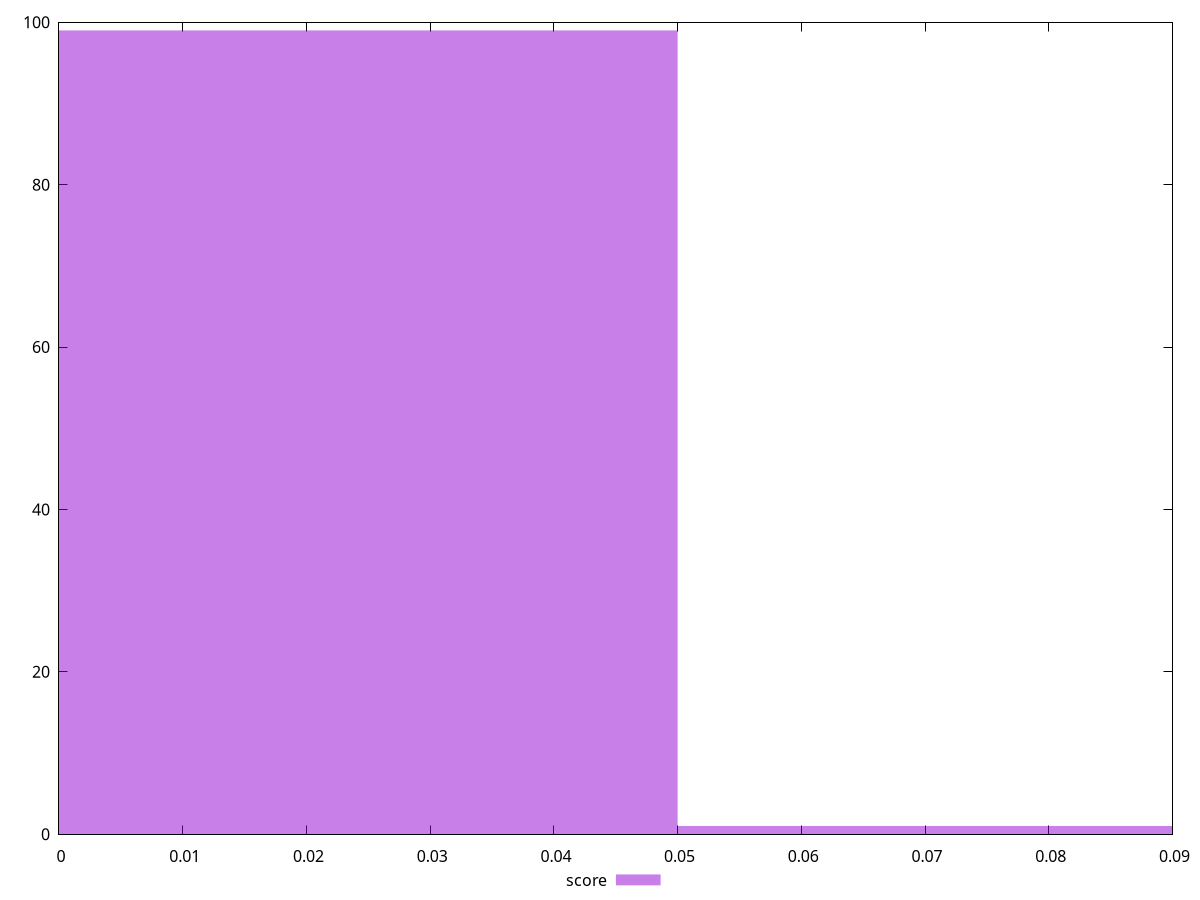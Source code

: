 reset

$score <<EOF
0 99
0.1 1
EOF

set key outside below
set boxwidth 0.1
set xrange [0:0.09]
set yrange [0:100]
set trange [0:100]
set style fill transparent solid 0.5 noborder
set terminal svg size 640, 490 enhanced background rgb 'white'
set output "reprap/uses-http2/samples/pages/score/histogram.svg"

plot $score title "score" with boxes

reset
